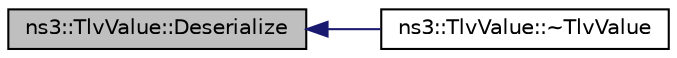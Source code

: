 digraph "ns3::TlvValue::Deserialize"
{
  edge [fontname="Helvetica",fontsize="10",labelfontname="Helvetica",labelfontsize="10"];
  node [fontname="Helvetica",fontsize="10",shape=record];
  rankdir="LR";
  Node1 [label="ns3::TlvValue::Deserialize",height=0.2,width=0.4,color="black", fillcolor="grey75", style="filled", fontcolor="black"];
  Node1 -> Node2 [dir="back",color="midnightblue",fontsize="10",style="solid"];
  Node2 [label="ns3::TlvValue::~TlvValue",height=0.2,width=0.4,color="black", fillcolor="white", style="filled",URL="$d0/de1/classns3_1_1TlvValue.html#a03ab7cacadcc9829e270085f2d0b5fe3"];
}
